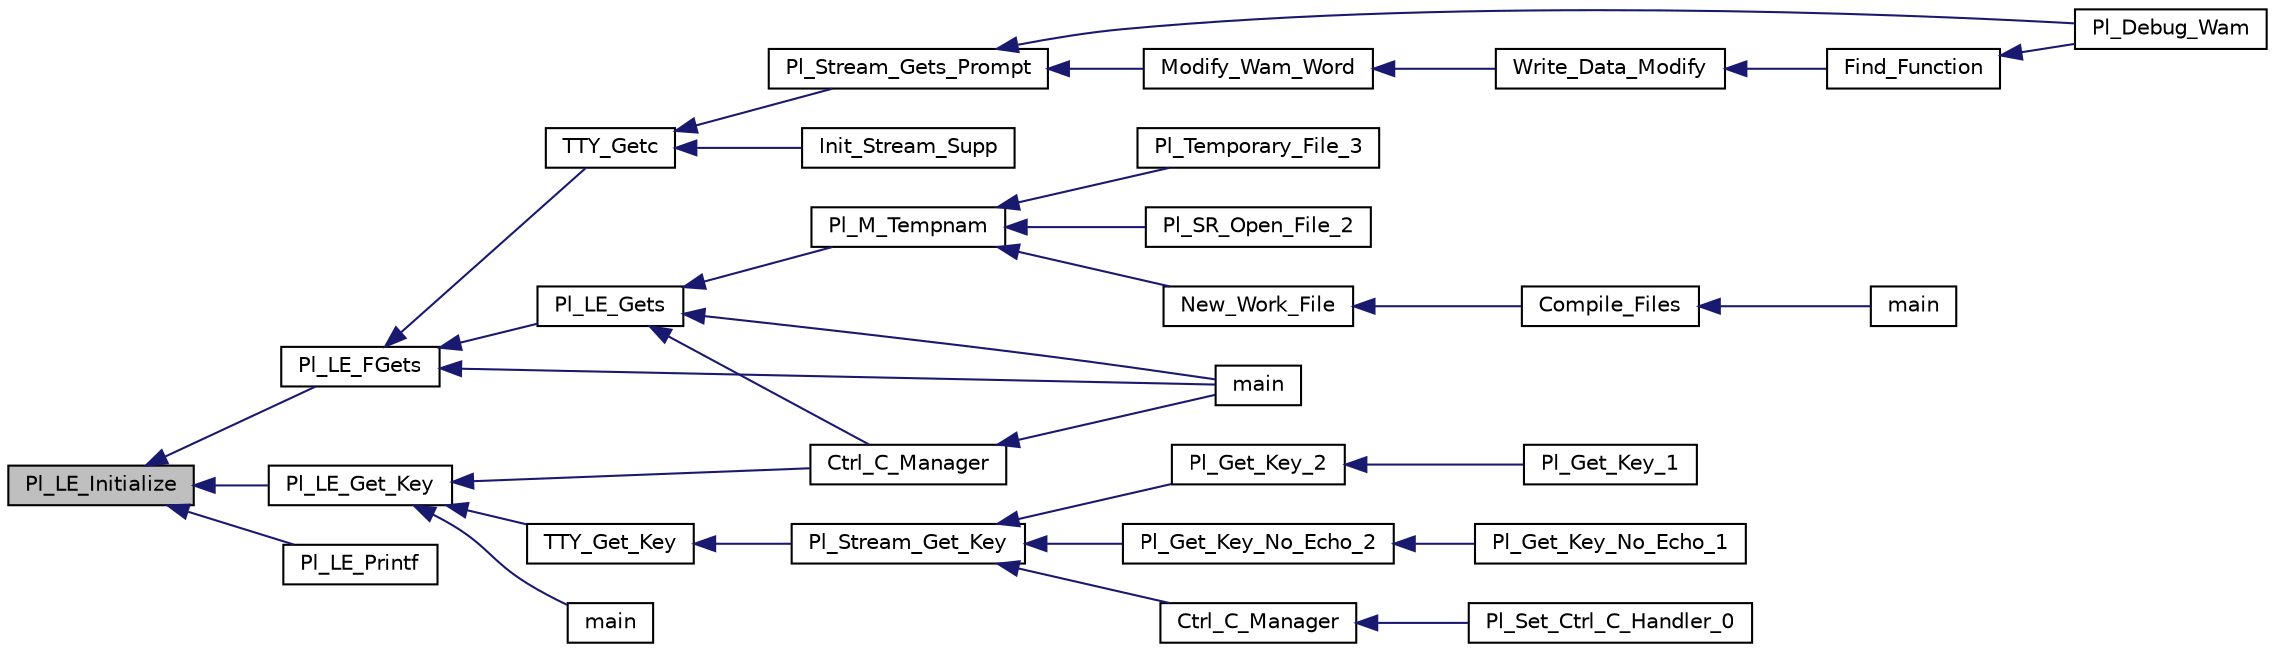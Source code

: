 digraph "Pl_LE_Initialize"
{
  edge [fontname="Helvetica",fontsize="10",labelfontname="Helvetica",labelfontsize="10"];
  node [fontname="Helvetica",fontsize="10",shape=record];
  rankdir="LR";
  Node1 [label="Pl_LE_Initialize",height=0.2,width=0.4,color="black", fillcolor="grey75", style="filled", fontcolor="black"];
  Node1 -> Node2 [dir="back",color="midnightblue",fontsize="10",style="solid",fontname="Helvetica"];
  Node2 [label="Pl_LE_FGets",height=0.2,width=0.4,color="black", fillcolor="white", style="filled",URL="$linedit_8h.html#afc3f434a6c8f1502ac218732fbc625f5"];
  Node2 -> Node3 [dir="back",color="midnightblue",fontsize="10",style="solid",fontname="Helvetica"];
  Node3 [label="TTY_Getc",height=0.2,width=0.4,color="black", fillcolor="white", style="filled",URL="$stream__supp_8c.html#af724b584a512fb1443bbf02c4ae0d153"];
  Node3 -> Node4 [dir="back",color="midnightblue",fontsize="10",style="solid",fontname="Helvetica"];
  Node4 [label="Init_Stream_Supp",height=0.2,width=0.4,color="black", fillcolor="white", style="filled",URL="$stream__supp_8c.html#a46a2de744d0ab922af4d2edc06e1ac48"];
  Node3 -> Node5 [dir="back",color="midnightblue",fontsize="10",style="solid",fontname="Helvetica"];
  Node5 [label="Pl_Stream_Gets_Prompt",height=0.2,width=0.4,color="black", fillcolor="white", style="filled",URL="$stream__supp_8h.html#a2f93cffadbbe16ff8c57ac78497b9c14"];
  Node5 -> Node6 [dir="back",color="midnightblue",fontsize="10",style="solid",fontname="Helvetica"];
  Node6 [label="Pl_Debug_Wam",height=0.2,width=0.4,color="black", fillcolor="white", style="filled",URL="$debugger__c_8c.html#a11e816a7993314a8e53789bac9a67f53"];
  Node5 -> Node7 [dir="back",color="midnightblue",fontsize="10",style="solid",fontname="Helvetica"];
  Node7 [label="Modify_Wam_Word",height=0.2,width=0.4,color="black", fillcolor="white", style="filled",URL="$debugger__c_8c.html#a038a5ba206b2861a848c62b9ec060b65"];
  Node7 -> Node8 [dir="back",color="midnightblue",fontsize="10",style="solid",fontname="Helvetica"];
  Node8 [label="Write_Data_Modify",height=0.2,width=0.4,color="black", fillcolor="white", style="filled",URL="$debugger__c_8c.html#acf94b4468a0d9f4b6e103f388bb3cb63"];
  Node8 -> Node9 [dir="back",color="midnightblue",fontsize="10",style="solid",fontname="Helvetica"];
  Node9 [label="Find_Function",height=0.2,width=0.4,color="black", fillcolor="white", style="filled",URL="$debugger__c_8c.html#ae03520aa896def6dd036699b888bd0ef"];
  Node9 -> Node6 [dir="back",color="midnightblue",fontsize="10",style="solid",fontname="Helvetica"];
  Node2 -> Node10 [dir="back",color="midnightblue",fontsize="10",style="solid",fontname="Helvetica"];
  Node10 [label="Pl_LE_Gets",height=0.2,width=0.4,color="black", fillcolor="white", style="filled",URL="$linedit_8h.html#aaa0d7627c7e48ff6b19dea876609eaf5"];
  Node10 -> Node11 [dir="back",color="midnightblue",fontsize="10",style="solid",fontname="Helvetica"];
  Node11 [label="Pl_M_Tempnam",height=0.2,width=0.4,color="black", fillcolor="white", style="filled",URL="$machine1_8h.html#a7aa127682707f8916310f0f957ce96e9"];
  Node11 -> Node12 [dir="back",color="midnightblue",fontsize="10",style="solid",fontname="Helvetica"];
  Node12 [label="Pl_Temporary_File_3",height=0.2,width=0.4,color="black", fillcolor="white", style="filled",URL="$os__interf__c_8c.html#a6722c00cc235f3e4a851135bfa315052"];
  Node11 -> Node13 [dir="back",color="midnightblue",fontsize="10",style="solid",fontname="Helvetica"];
  Node13 [label="Pl_SR_Open_File_2",height=0.2,width=0.4,color="black", fillcolor="white", style="filled",URL="$src__rdr__c_8c.html#ae6f2889304119849adebc18b8d5a305e"];
  Node11 -> Node14 [dir="back",color="midnightblue",fontsize="10",style="solid",fontname="Helvetica"];
  Node14 [label="New_Work_File",height=0.2,width=0.4,color="black", fillcolor="white", style="filled",URL="$top__comp_8c.html#ad884a3c78eb6a18d668b910603246cae"];
  Node14 -> Node15 [dir="back",color="midnightblue",fontsize="10",style="solid",fontname="Helvetica"];
  Node15 [label="Compile_Files",height=0.2,width=0.4,color="black", fillcolor="white", style="filled",URL="$top__comp_8c.html#aa6e7332fd3a101bded89f75e707d3333"];
  Node15 -> Node16 [dir="back",color="midnightblue",fontsize="10",style="solid",fontname="Helvetica"];
  Node16 [label="main",height=0.2,width=0.4,color="black", fillcolor="white", style="filled",URL="$top__comp_8c.html#a0ddf1224851353fc92bfbff6f499fa97"];
  Node10 -> Node17 [dir="back",color="midnightblue",fontsize="10",style="solid",fontname="Helvetica"];
  Node17 [label="Ctrl_C_Manager",height=0.2,width=0.4,color="black", fillcolor="white", style="filled",URL="$test__linedit_8c.html#aff54f72a936c24930b5fee97f82033d5"];
  Node17 -> Node18 [dir="back",color="midnightblue",fontsize="10",style="solid",fontname="Helvetica"];
  Node18 [label="main",height=0.2,width=0.4,color="black", fillcolor="white", style="filled",URL="$test__linedit_8c.html#a0ddf1224851353fc92bfbff6f499fa97"];
  Node10 -> Node18 [dir="back",color="midnightblue",fontsize="10",style="solid",fontname="Helvetica"];
  Node2 -> Node18 [dir="back",color="midnightblue",fontsize="10",style="solid",fontname="Helvetica"];
  Node1 -> Node19 [dir="back",color="midnightblue",fontsize="10",style="solid",fontname="Helvetica"];
  Node19 [label="Pl_LE_Get_Key",height=0.2,width=0.4,color="black", fillcolor="white", style="filled",URL="$linedit_8h.html#a4f1c0c59dd4227be9ac33ccc96c7d8d9"];
  Node19 -> Node20 [dir="back",color="midnightblue",fontsize="10",style="solid",fontname="Helvetica"];
  Node20 [label="TTY_Get_Key",height=0.2,width=0.4,color="black", fillcolor="white", style="filled",URL="$stream__supp_8c.html#a50c66fd397c6e90e83731c9773bea731"];
  Node20 -> Node21 [dir="back",color="midnightblue",fontsize="10",style="solid",fontname="Helvetica"];
  Node21 [label="Pl_Stream_Get_Key",height=0.2,width=0.4,color="black", fillcolor="white", style="filled",URL="$stream__supp_8h.html#a26cd9e00963fb491e6fa10c28d707bb0"];
  Node21 -> Node22 [dir="back",color="midnightblue",fontsize="10",style="solid",fontname="Helvetica"];
  Node22 [label="Pl_Get_Key_2",height=0.2,width=0.4,color="black", fillcolor="white", style="filled",URL="$char__io__c_8c.html#a991e3204fa1034f2ac6a2e2673d84cdd"];
  Node22 -> Node23 [dir="back",color="midnightblue",fontsize="10",style="solid",fontname="Helvetica"];
  Node23 [label="Pl_Get_Key_1",height=0.2,width=0.4,color="black", fillcolor="white", style="filled",URL="$char__io__c_8c.html#a6a8b7ad4c74d227584c2275c4ba5d27e"];
  Node21 -> Node24 [dir="back",color="midnightblue",fontsize="10",style="solid",fontname="Helvetica"];
  Node24 [label="Pl_Get_Key_No_Echo_2",height=0.2,width=0.4,color="black", fillcolor="white", style="filled",URL="$char__io__c_8c.html#a41e9061d4dc3707ab8082e9faa4e3dc4"];
  Node24 -> Node25 [dir="back",color="midnightblue",fontsize="10",style="solid",fontname="Helvetica"];
  Node25 [label="Pl_Get_Key_No_Echo_1",height=0.2,width=0.4,color="black", fillcolor="white", style="filled",URL="$char__io__c_8c.html#a87ebd235975250a51e3ebfac93ab2572"];
  Node21 -> Node26 [dir="back",color="midnightblue",fontsize="10",style="solid",fontname="Helvetica"];
  Node26 [label="Ctrl_C_Manager",height=0.2,width=0.4,color="black", fillcolor="white", style="filled",URL="$top__level__c_8c.html#ac5412344b34dcaf81d8e802130005f66"];
  Node26 -> Node27 [dir="back",color="midnightblue",fontsize="10",style="solid",fontname="Helvetica"];
  Node27 [label="Pl_Set_Ctrl_C_Handler_0",height=0.2,width=0.4,color="black", fillcolor="white", style="filled",URL="$top__level__c_8c.html#a3483f2f20c8122c68fedd8249b0ad767"];
  Node19 -> Node17 [dir="back",color="midnightblue",fontsize="10",style="solid",fontname="Helvetica"];
  Node19 -> Node28 [dir="back",color="midnightblue",fontsize="10",style="solid",fontname="Helvetica"];
  Node28 [label="main",height=0.2,width=0.4,color="black", fillcolor="white", style="filled",URL="$test__noecho_8c.html#a0ddf1224851353fc92bfbff6f499fa97"];
  Node1 -> Node29 [dir="back",color="midnightblue",fontsize="10",style="solid",fontname="Helvetica"];
  Node29 [label="Pl_LE_Printf",height=0.2,width=0.4,color="black", fillcolor="white", style="filled",URL="$linedit_8h.html#a3440af82042d594b86ed123701f58484"];
}
